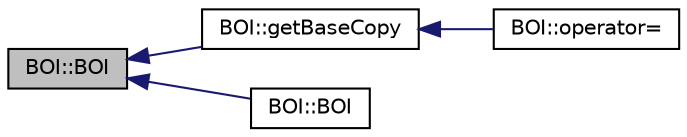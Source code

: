 digraph "BOI::BOI"
{
  edge [fontname="Helvetica",fontsize="10",labelfontname="Helvetica",labelfontsize="10"];
  node [fontname="Helvetica",fontsize="10",shape=record];
  rankdir="LR";
  Node1 [label="BOI::BOI",height=0.2,width=0.4,color="black", fillcolor="grey75", style="filled", fontcolor="black"];
  Node1 -> Node2 [dir="back",color="midnightblue",fontsize="10",style="solid",fontname="Helvetica"];
  Node2 [label="BOI::getBaseCopy",height=0.2,width=0.4,color="black", fillcolor="white", style="filled",URL="$class_b_o_i.html#ad53ae2918a656793b9d7a670d35ecfa3",tooltip="getBaseCopy function, make deep copy of the object/pointer and Return a new BANK* type object ..."];
  Node2 -> Node3 [dir="back",color="midnightblue",fontsize="10",style="solid",fontname="Helvetica"];
  Node3 [label="BOI::operator=",height=0.2,width=0.4,color="black", fillcolor="white", style="filled",URL="$class_b_o_i.html#a4b4a3976cc13c4d3de0d7ff8882a7af3"];
  Node1 -> Node4 [dir="back",color="midnightblue",fontsize="10",style="solid",fontname="Helvetica"];
  Node4 [label="BOI::BOI",height=0.2,width=0.4,color="black", fillcolor="white", style="filled",URL="$class_b_o_i.html#ae4263940f8ffdd40d5f01a714b20f791"];
}
